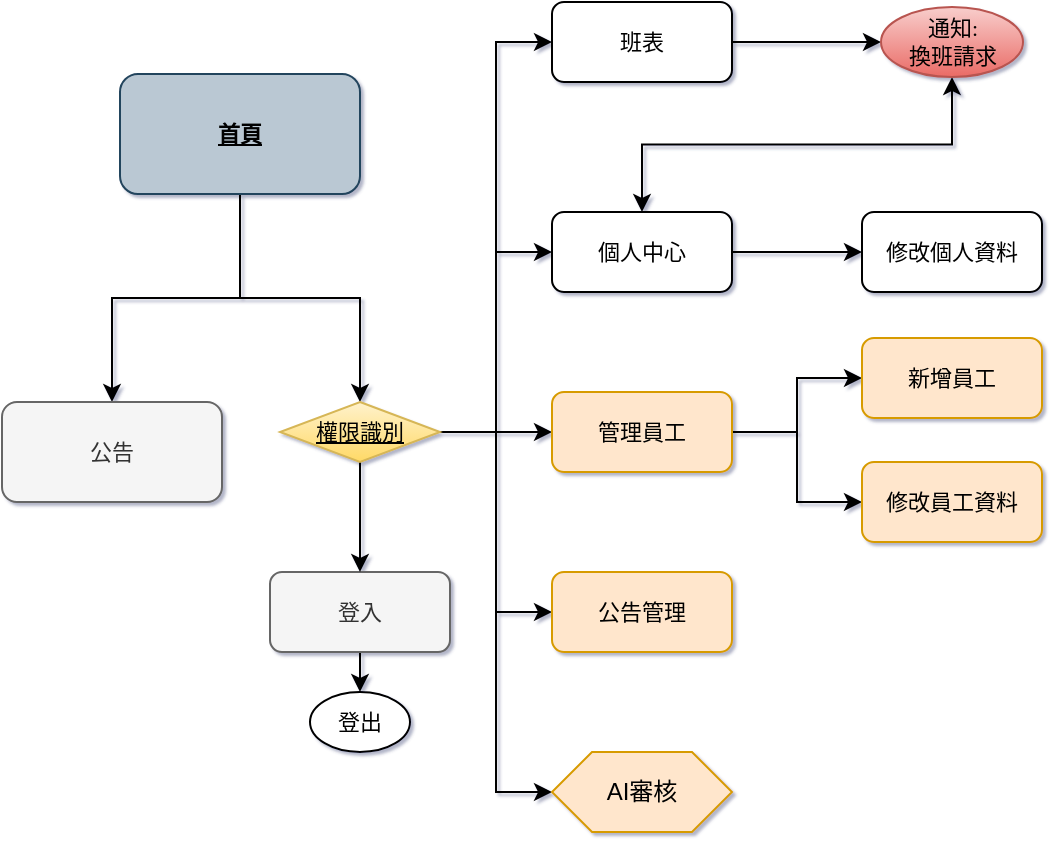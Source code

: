 <mxfile version="27.1.5">
  <diagram name="第 1 页" id="KcsCPuVRccA3-YZ6nfQP">
    <mxGraphModel dx="573" dy="1049" grid="1" gridSize="10" guides="1" tooltips="1" connect="1" arrows="0" fold="1" page="0" pageScale="1" pageWidth="827" pageHeight="1169" background="#ffffff" math="0" shadow="1">
      <root>
        <mxCell id="0" />
        <mxCell id="1" parent="0" />
        <mxCell id="tuAmtZim2ha-NS-jqH9O-5" style="edgeStyle=orthogonalEdgeStyle;rounded=0;orthogonalLoop=1;jettySize=auto;html=1;exitX=0.5;exitY=1;exitDx=0;exitDy=0;entryX=0.5;entryY=0;entryDx=0;entryDy=0;" edge="1" parent="1" source="JKeBqNWXjQjxaJ3em_yk-1" target="JKeBqNWXjQjxaJ3em_yk-11">
          <mxGeometry relative="1" as="geometry" />
        </mxCell>
        <mxCell id="tuAmtZim2ha-NS-jqH9O-6" style="edgeStyle=orthogonalEdgeStyle;rounded=0;orthogonalLoop=1;jettySize=auto;html=1;exitX=0.5;exitY=1;exitDx=0;exitDy=0;entryX=0.5;entryY=0;entryDx=0;entryDy=0;" edge="1" parent="1" source="JKeBqNWXjQjxaJ3em_yk-1" target="JKeBqNWXjQjxaJ3em_yk-4">
          <mxGeometry relative="1" as="geometry" />
        </mxCell>
        <mxCell id="JKeBqNWXjQjxaJ3em_yk-1" value="&lt;u&gt;&lt;b&gt;首頁&lt;/b&gt;&lt;/u&gt;" style="rounded=1;whiteSpace=wrap;html=1;fontSize=11;fontFamily=Verdana;fillColor=#bac8d3;strokeColor=#23445d;" parent="1" vertex="1">
          <mxGeometry x="195" y="-84" width="120" height="60" as="geometry" />
        </mxCell>
        <mxCell id="JKeBqNWXjQjxaJ3em_yk-4" value="公告" style="rounded=1;whiteSpace=wrap;html=1;fontSize=11;fontFamily=Verdana;fillColor=#f5f5f5;fontColor=#333333;strokeColor=#666666;" parent="1" vertex="1">
          <mxGeometry x="136" y="80" width="110" height="50" as="geometry" />
        </mxCell>
        <mxCell id="mwyf-39MISbqM0-vQmmL-23" style="edgeStyle=orthogonalEdgeStyle;rounded=0;orthogonalLoop=1;jettySize=auto;html=1;exitX=0.5;exitY=1;exitDx=0;exitDy=0;entryX=0.5;entryY=0;entryDx=0;entryDy=0;fontSize=11;fontFamily=Verdana;" parent="1" source="JKeBqNWXjQjxaJ3em_yk-8" target="JKeBqNWXjQjxaJ3em_yk-9" edge="1">
          <mxGeometry relative="1" as="geometry" />
        </mxCell>
        <mxCell id="JKeBqNWXjQjxaJ3em_yk-8" value="登入" style="rounded=1;whiteSpace=wrap;html=1;fontSize=11;fontFamily=Verdana;fillColor=#f5f5f5;fontColor=#333333;strokeColor=#666666;" parent="1" vertex="1">
          <mxGeometry x="270" y="165" width="90" height="40" as="geometry" />
        </mxCell>
        <mxCell id="JKeBqNWXjQjxaJ3em_yk-9" value="登出" style="ellipse;whiteSpace=wrap;html=1;fontSize=11;fontFamily=Verdana;" parent="1" vertex="1">
          <mxGeometry x="290" y="225" width="50" height="30" as="geometry" />
        </mxCell>
        <mxCell id="mwyf-39MISbqM0-vQmmL-11" style="edgeStyle=orthogonalEdgeStyle;rounded=0;orthogonalLoop=1;jettySize=auto;html=1;exitX=0.5;exitY=1;exitDx=0;exitDy=0;fontSize=11;fontFamily=Verdana;" parent="1" source="JKeBqNWXjQjxaJ3em_yk-11" target="JKeBqNWXjQjxaJ3em_yk-8" edge="1">
          <mxGeometry relative="1" as="geometry" />
        </mxCell>
        <mxCell id="mwyf-39MISbqM0-vQmmL-24" style="edgeStyle=orthogonalEdgeStyle;rounded=0;orthogonalLoop=1;jettySize=auto;html=1;exitX=1;exitY=0.5;exitDx=0;exitDy=0;entryX=0;entryY=0.5;entryDx=0;entryDy=0;fontSize=11;fontFamily=Verdana;" parent="1" source="JKeBqNWXjQjxaJ3em_yk-11" target="mwyf-39MISbqM0-vQmmL-4" edge="1">
          <mxGeometry relative="1" as="geometry" />
        </mxCell>
        <mxCell id="mwyf-39MISbqM0-vQmmL-25" style="edgeStyle=orthogonalEdgeStyle;rounded=0;orthogonalLoop=1;jettySize=auto;html=1;exitX=1;exitY=0.5;exitDx=0;exitDy=0;entryX=0;entryY=0.5;entryDx=0;entryDy=0;fontSize=11;fontFamily=Verdana;" parent="1" source="JKeBqNWXjQjxaJ3em_yk-11" target="an5DiUaol9ZiSNuQ8crz-18" edge="1">
          <mxGeometry relative="1" as="geometry" />
        </mxCell>
        <mxCell id="mwyf-39MISbqM0-vQmmL-26" style="edgeStyle=orthogonalEdgeStyle;rounded=0;orthogonalLoop=1;jettySize=auto;html=1;exitX=1;exitY=0.5;exitDx=0;exitDy=0;entryX=0;entryY=0.5;entryDx=0;entryDy=0;fontSize=11;fontFamily=Verdana;" parent="1" source="JKeBqNWXjQjxaJ3em_yk-11" target="an5DiUaol9ZiSNuQ8crz-17" edge="1">
          <mxGeometry relative="1" as="geometry" />
        </mxCell>
        <mxCell id="mwyf-39MISbqM0-vQmmL-27" style="edgeStyle=orthogonalEdgeStyle;rounded=0;orthogonalLoop=1;jettySize=auto;html=1;exitX=1;exitY=0.5;exitDx=0;exitDy=0;entryX=0;entryY=0.5;entryDx=0;entryDy=0;fontSize=11;fontFamily=Verdana;" parent="1" source="JKeBqNWXjQjxaJ3em_yk-11" target="JKeBqNWXjQjxaJ3em_yk-14" edge="1">
          <mxGeometry relative="1" as="geometry" />
        </mxCell>
        <mxCell id="tuAmtZim2ha-NS-jqH9O-10" style="edgeStyle=orthogonalEdgeStyle;rounded=0;orthogonalLoop=1;jettySize=auto;html=1;exitX=1;exitY=0.5;exitDx=0;exitDy=0;entryX=0;entryY=0.5;entryDx=0;entryDy=0;" edge="1" parent="1" source="JKeBqNWXjQjxaJ3em_yk-11" target="tuAmtZim2ha-NS-jqH9O-9">
          <mxGeometry relative="1" as="geometry" />
        </mxCell>
        <mxCell id="JKeBqNWXjQjxaJ3em_yk-11" value="權限識別" style="rhombus;whiteSpace=wrap;html=1;fontSize=11;fontFamily=Verdana;fontStyle=4;fillColor=#fff2cc;strokeColor=#d6b656;gradientColor=#ffd966;" parent="1" vertex="1">
          <mxGeometry x="275" y="80" width="80" height="30" as="geometry" />
        </mxCell>
        <mxCell id="JKeBqNWXjQjxaJ3em_yk-14" value="公告管理" style="rounded=1;whiteSpace=wrap;html=1;fillColor=#ffe6cc;strokeColor=#d79b00;fontSize=11;fontFamily=Verdana;" parent="1" vertex="1">
          <mxGeometry x="411" y="165" width="90" height="40" as="geometry" />
        </mxCell>
        <mxCell id="gFumMlOxxmvk-6KrlpUB-3" style="edgeStyle=orthogonalEdgeStyle;rounded=0;orthogonalLoop=1;jettySize=auto;html=1;exitX=1;exitY=0.5;exitDx=0;exitDy=0;entryX=0;entryY=0.5;entryDx=0;entryDy=0;fontFamily=Verdana;" parent="1" source="an5DiUaol9ZiSNuQ8crz-17" target="gFumMlOxxmvk-6KrlpUB-1" edge="1">
          <mxGeometry relative="1" as="geometry" />
        </mxCell>
        <mxCell id="gFumMlOxxmvk-6KrlpUB-4" style="edgeStyle=orthogonalEdgeStyle;rounded=0;orthogonalLoop=1;jettySize=auto;html=1;exitX=1;exitY=0.5;exitDx=0;exitDy=0;entryX=0;entryY=0.5;entryDx=0;entryDy=0;fontFamily=Verdana;" parent="1" source="an5DiUaol9ZiSNuQ8crz-17" target="gFumMlOxxmvk-6KrlpUB-2" edge="1">
          <mxGeometry relative="1" as="geometry" />
        </mxCell>
        <mxCell id="an5DiUaol9ZiSNuQ8crz-17" value="管理員工" style="rounded=1;whiteSpace=wrap;html=1;fillColor=#ffe6cc;strokeColor=#d79b00;fontSize=11;fontFamily=Verdana;" parent="1" vertex="1">
          <mxGeometry x="411" y="75" width="90" height="40" as="geometry" />
        </mxCell>
        <mxCell id="mwyf-39MISbqM0-vQmmL-19" style="edgeStyle=orthogonalEdgeStyle;rounded=0;orthogonalLoop=1;jettySize=auto;html=1;exitX=1;exitY=0.5;exitDx=0;exitDy=0;entryX=0;entryY=0.5;entryDx=0;entryDy=0;fontSize=11;fontFamily=Verdana;" parent="1" source="an5DiUaol9ZiSNuQ8crz-18" target="HuT5ZroK48-bMEiyqUHC-5" edge="1">
          <mxGeometry relative="1" as="geometry" />
        </mxCell>
        <mxCell id="an5DiUaol9ZiSNuQ8crz-18" value="班表" style="rounded=1;whiteSpace=wrap;html=1;fontSize=11;fontFamily=Verdana;" parent="1" vertex="1">
          <mxGeometry x="411" y="-120" width="90" height="40" as="geometry" />
        </mxCell>
        <mxCell id="mwyf-39MISbqM0-vQmmL-30" style="edgeStyle=orthogonalEdgeStyle;rounded=0;orthogonalLoop=1;jettySize=auto;html=1;exitX=0.5;exitY=1;exitDx=0;exitDy=0;entryX=0.5;entryY=0;entryDx=0;entryDy=0;fontSize=11;startArrow=classic;startFill=1;fontFamily=Verdana;" parent="1" source="HuT5ZroK48-bMEiyqUHC-5" target="mwyf-39MISbqM0-vQmmL-4" edge="1">
          <mxGeometry relative="1" as="geometry" />
        </mxCell>
        <mxCell id="HuT5ZroK48-bMEiyqUHC-5" value="通知:&lt;br&gt;換班請求" style="ellipse;whiteSpace=wrap;html=1;fontSize=11;fontFamily=Verdana;fillColor=#f8cecc;strokeColor=#b85450;gradientColor=#ea6b66;" parent="1" vertex="1">
          <mxGeometry x="575.5" y="-117.5" width="71" height="35" as="geometry" />
        </mxCell>
        <mxCell id="qe0T4hvB0G6LBK0HG2og-1" value="修改個人資料" style="rounded=1;whiteSpace=wrap;html=1;fontSize=11;fontFamily=Verdana;" parent="1" vertex="1">
          <mxGeometry x="566" y="-15" width="90" height="40" as="geometry" />
        </mxCell>
        <mxCell id="mwyf-39MISbqM0-vQmmL-14" style="edgeStyle=orthogonalEdgeStyle;rounded=0;orthogonalLoop=1;jettySize=auto;html=1;exitX=1;exitY=0.5;exitDx=0;exitDy=0;entryX=0;entryY=0.5;entryDx=0;entryDy=0;fontSize=11;fontFamily=Verdana;" parent="1" source="mwyf-39MISbqM0-vQmmL-4" target="qe0T4hvB0G6LBK0HG2og-1" edge="1">
          <mxGeometry relative="1" as="geometry" />
        </mxCell>
        <mxCell id="mwyf-39MISbqM0-vQmmL-4" value="個人中心" style="rounded=1;whiteSpace=wrap;html=1;fontSize=11;fontFamily=Verdana;" parent="1" vertex="1">
          <mxGeometry x="411" y="-15" width="90" height="40" as="geometry" />
        </mxCell>
        <mxCell id="gFumMlOxxmvk-6KrlpUB-1" value="新增員工" style="rounded=1;whiteSpace=wrap;html=1;fillColor=#ffe6cc;strokeColor=#d79b00;fontSize=11;fontFamily=Verdana;" parent="1" vertex="1">
          <mxGeometry x="566" y="48" width="90" height="40" as="geometry" />
        </mxCell>
        <mxCell id="gFumMlOxxmvk-6KrlpUB-2" value="修改員工資料" style="rounded=1;whiteSpace=wrap;html=1;fillColor=#ffe6cc;strokeColor=#d79b00;fontSize=11;fontFamily=Verdana;" parent="1" vertex="1">
          <mxGeometry x="566" y="110" width="90" height="40" as="geometry" />
        </mxCell>
        <mxCell id="tuAmtZim2ha-NS-jqH9O-9" value="AI審核" style="shape=hexagon;perimeter=hexagonPerimeter2;whiteSpace=wrap;html=1;fixedSize=1;fillColor=#ffe6cc;strokeColor=#d79b00;" vertex="1" parent="1">
          <mxGeometry x="411" y="255" width="90" height="40" as="geometry" />
        </mxCell>
      </root>
    </mxGraphModel>
  </diagram>
</mxfile>
